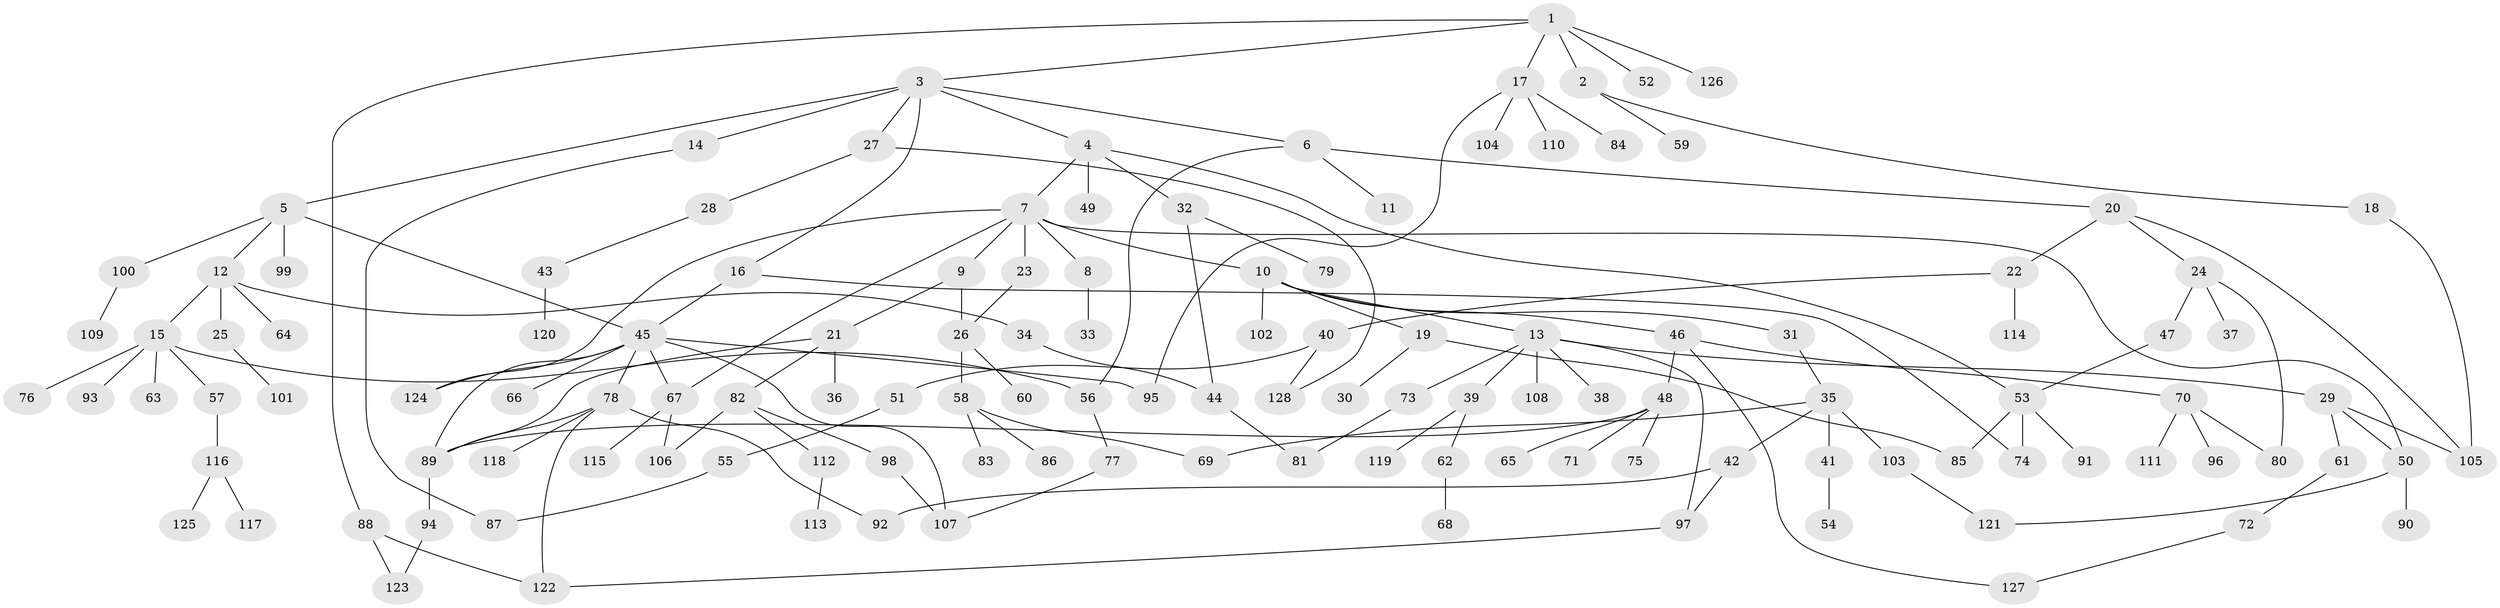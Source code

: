 // coarse degree distribution, {5: 0.056179775280898875, 3: 0.1348314606741573, 7: 0.02247191011235955, 8: 0.0449438202247191, 6: 0.033707865168539325, 1: 0.38202247191011235, 2: 0.24719101123595505, 4: 0.06741573033707865, 11: 0.011235955056179775}
// Generated by graph-tools (version 1.1) at 2025/41/03/06/25 10:41:28]
// undirected, 128 vertices, 158 edges
graph export_dot {
graph [start="1"]
  node [color=gray90,style=filled];
  1;
  2;
  3;
  4;
  5;
  6;
  7;
  8;
  9;
  10;
  11;
  12;
  13;
  14;
  15;
  16;
  17;
  18;
  19;
  20;
  21;
  22;
  23;
  24;
  25;
  26;
  27;
  28;
  29;
  30;
  31;
  32;
  33;
  34;
  35;
  36;
  37;
  38;
  39;
  40;
  41;
  42;
  43;
  44;
  45;
  46;
  47;
  48;
  49;
  50;
  51;
  52;
  53;
  54;
  55;
  56;
  57;
  58;
  59;
  60;
  61;
  62;
  63;
  64;
  65;
  66;
  67;
  68;
  69;
  70;
  71;
  72;
  73;
  74;
  75;
  76;
  77;
  78;
  79;
  80;
  81;
  82;
  83;
  84;
  85;
  86;
  87;
  88;
  89;
  90;
  91;
  92;
  93;
  94;
  95;
  96;
  97;
  98;
  99;
  100;
  101;
  102;
  103;
  104;
  105;
  106;
  107;
  108;
  109;
  110;
  111;
  112;
  113;
  114;
  115;
  116;
  117;
  118;
  119;
  120;
  121;
  122;
  123;
  124;
  125;
  126;
  127;
  128;
  1 -- 2;
  1 -- 3;
  1 -- 17;
  1 -- 52;
  1 -- 88;
  1 -- 126;
  2 -- 18;
  2 -- 59;
  3 -- 4;
  3 -- 5;
  3 -- 6;
  3 -- 14;
  3 -- 16;
  3 -- 27;
  4 -- 7;
  4 -- 32;
  4 -- 49;
  4 -- 53;
  5 -- 12;
  5 -- 99;
  5 -- 100;
  5 -- 45;
  6 -- 11;
  6 -- 20;
  6 -- 56;
  7 -- 8;
  7 -- 9;
  7 -- 10;
  7 -- 23;
  7 -- 124;
  7 -- 50;
  7 -- 67;
  8 -- 33;
  9 -- 21;
  9 -- 26;
  10 -- 13;
  10 -- 19;
  10 -- 31;
  10 -- 46;
  10 -- 102;
  12 -- 15;
  12 -- 25;
  12 -- 34;
  12 -- 64;
  13 -- 29;
  13 -- 38;
  13 -- 39;
  13 -- 73;
  13 -- 97;
  13 -- 108;
  14 -- 87;
  15 -- 57;
  15 -- 63;
  15 -- 76;
  15 -- 93;
  15 -- 56;
  16 -- 45;
  16 -- 74;
  17 -- 84;
  17 -- 95;
  17 -- 104;
  17 -- 110;
  18 -- 105;
  19 -- 30;
  19 -- 85;
  20 -- 22;
  20 -- 24;
  20 -- 105;
  21 -- 36;
  21 -- 82;
  21 -- 89;
  22 -- 40;
  22 -- 114;
  23 -- 26;
  24 -- 37;
  24 -- 47;
  24 -- 80;
  25 -- 101;
  26 -- 58;
  26 -- 60;
  27 -- 28;
  27 -- 128;
  28 -- 43;
  29 -- 50;
  29 -- 61;
  29 -- 105;
  31 -- 35;
  32 -- 79;
  32 -- 44;
  34 -- 44;
  35 -- 41;
  35 -- 42;
  35 -- 103;
  35 -- 69;
  39 -- 62;
  39 -- 119;
  40 -- 51;
  40 -- 128;
  41 -- 54;
  42 -- 92;
  42 -- 97;
  43 -- 120;
  44 -- 81;
  45 -- 66;
  45 -- 67;
  45 -- 78;
  45 -- 107;
  45 -- 95;
  45 -- 124;
  45 -- 89;
  46 -- 48;
  46 -- 70;
  46 -- 127;
  47 -- 53;
  48 -- 65;
  48 -- 71;
  48 -- 75;
  48 -- 89;
  50 -- 90;
  50 -- 121;
  51 -- 55;
  53 -- 91;
  53 -- 85;
  53 -- 74;
  55 -- 87;
  56 -- 77;
  57 -- 116;
  58 -- 69;
  58 -- 83;
  58 -- 86;
  61 -- 72;
  62 -- 68;
  67 -- 106;
  67 -- 115;
  70 -- 80;
  70 -- 96;
  70 -- 111;
  72 -- 127;
  73 -- 81;
  77 -- 107;
  78 -- 89;
  78 -- 118;
  78 -- 122;
  78 -- 92;
  82 -- 98;
  82 -- 112;
  82 -- 106;
  88 -- 122;
  88 -- 123;
  89 -- 94;
  94 -- 123;
  97 -- 122;
  98 -- 107;
  100 -- 109;
  103 -- 121;
  112 -- 113;
  116 -- 117;
  116 -- 125;
}
